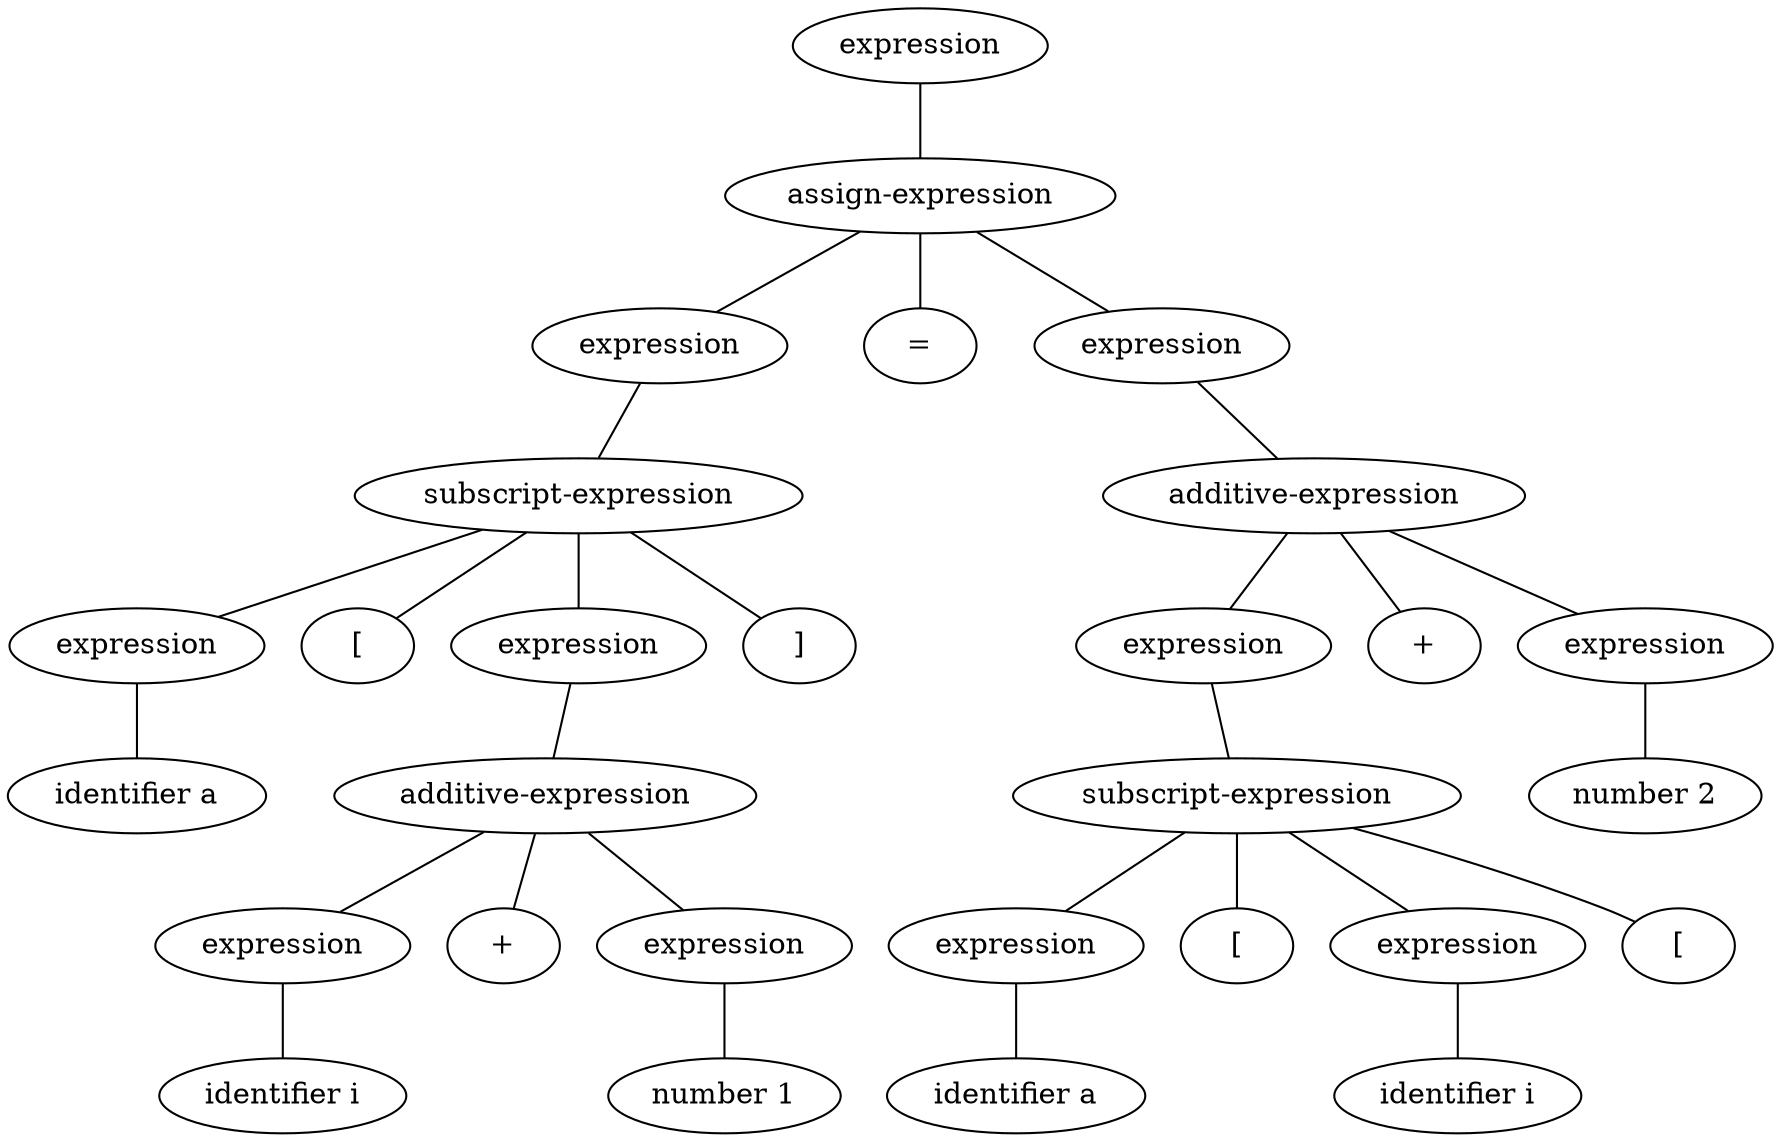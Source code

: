 graph syntaxtree {
  e1 [label="expression"]
  ae [label="assign-expression"]
  e1 -- ae
  e2 [label="expression"]
  eq [label="="]
  e3 [label="expression"]
  ae -- e2
  ae -- eq
  ae -- e3
  se1 [label="subscript-expression"]
  e2 -- se1
  e4 [label="expression"]
  lb1 [label="["]
  e5 [label="expression"]
  rb1 [label="]"]
  se1 -- e4
  se1 -- lb1
  se1 -- e5
  se1 -- rb1
  i1 [label="identifier a"]
  e4 -- i1
  add1 [label="additive-expression"]
  e5 -- add1
  e6 [label="expression"]
  plus1 [label="+"]
  e7 [label="expression"]
  add1 -- e6
  add1 -- plus1
  add1 -- e7
  i2 [label="identifier i"]
  e6 -- i2
  n1 [label="number 1"]
  e7 -- n1
  add2 [label="additive-expression"]
  e3 -- add2
  e8 [label="expression"]
  plus2 [label="+"]
  e9 [label="expression"]
  add2 -- e8
  add2 -- plus2
  add2 -- e9
  se2 [label="subscript-expression"]
  e8 -- se2
  e10 [label="expression"]
  lb2 [label="["]
  e11 [label="expression"]
  rb2 [label="["]
  se2 -- e10
  se2 -- lb2
  se2 -- e11
  se2 -- rb2
  i3 [label="identifier a"]
  e10 -- i3
  i4 [label="identifier i"]
  e11 -- i4
  n2 [label="number 2"]
  e9 -- n2
}
